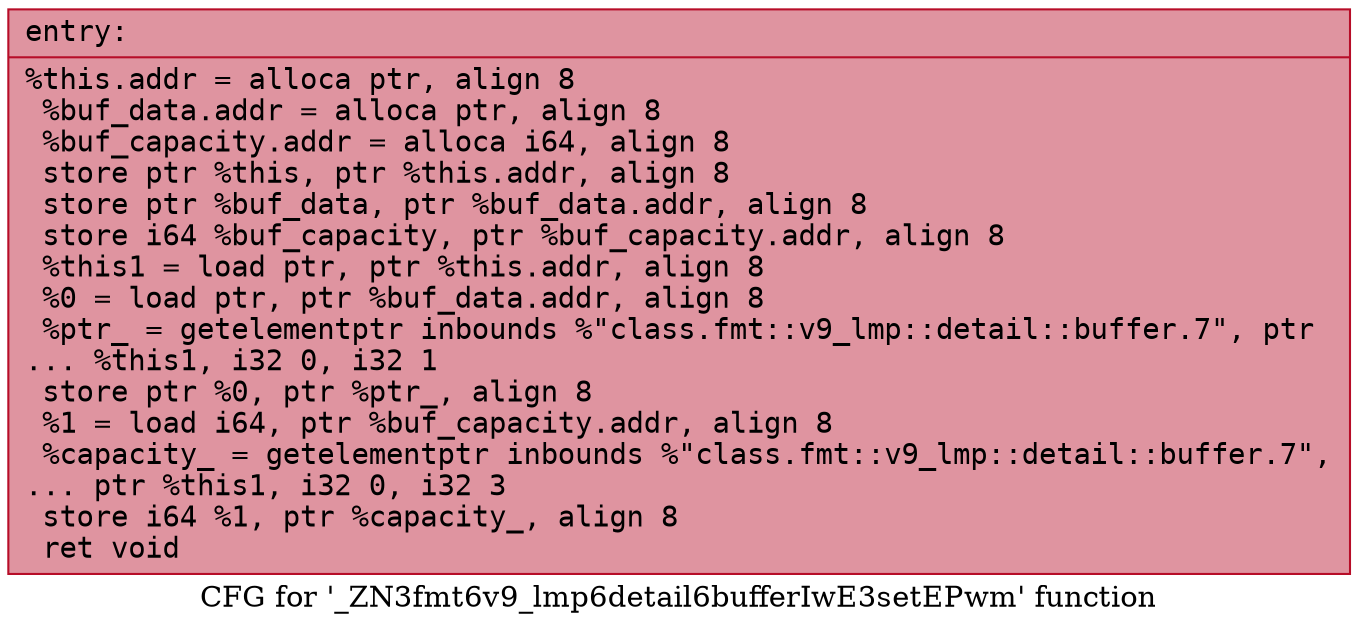 digraph "CFG for '_ZN3fmt6v9_lmp6detail6bufferIwE3setEPwm' function" {
	label="CFG for '_ZN3fmt6v9_lmp6detail6bufferIwE3setEPwm' function";

	Node0x55fec372c760 [shape=record,color="#b70d28ff", style=filled, fillcolor="#b70d2870" fontname="Courier",label="{entry:\l|  %this.addr = alloca ptr, align 8\l  %buf_data.addr = alloca ptr, align 8\l  %buf_capacity.addr = alloca i64, align 8\l  store ptr %this, ptr %this.addr, align 8\l  store ptr %buf_data, ptr %buf_data.addr, align 8\l  store i64 %buf_capacity, ptr %buf_capacity.addr, align 8\l  %this1 = load ptr, ptr %this.addr, align 8\l  %0 = load ptr, ptr %buf_data.addr, align 8\l  %ptr_ = getelementptr inbounds %\"class.fmt::v9_lmp::detail::buffer.7\", ptr\l... %this1, i32 0, i32 1\l  store ptr %0, ptr %ptr_, align 8\l  %1 = load i64, ptr %buf_capacity.addr, align 8\l  %capacity_ = getelementptr inbounds %\"class.fmt::v9_lmp::detail::buffer.7\",\l... ptr %this1, i32 0, i32 3\l  store i64 %1, ptr %capacity_, align 8\l  ret void\l}"];
}
